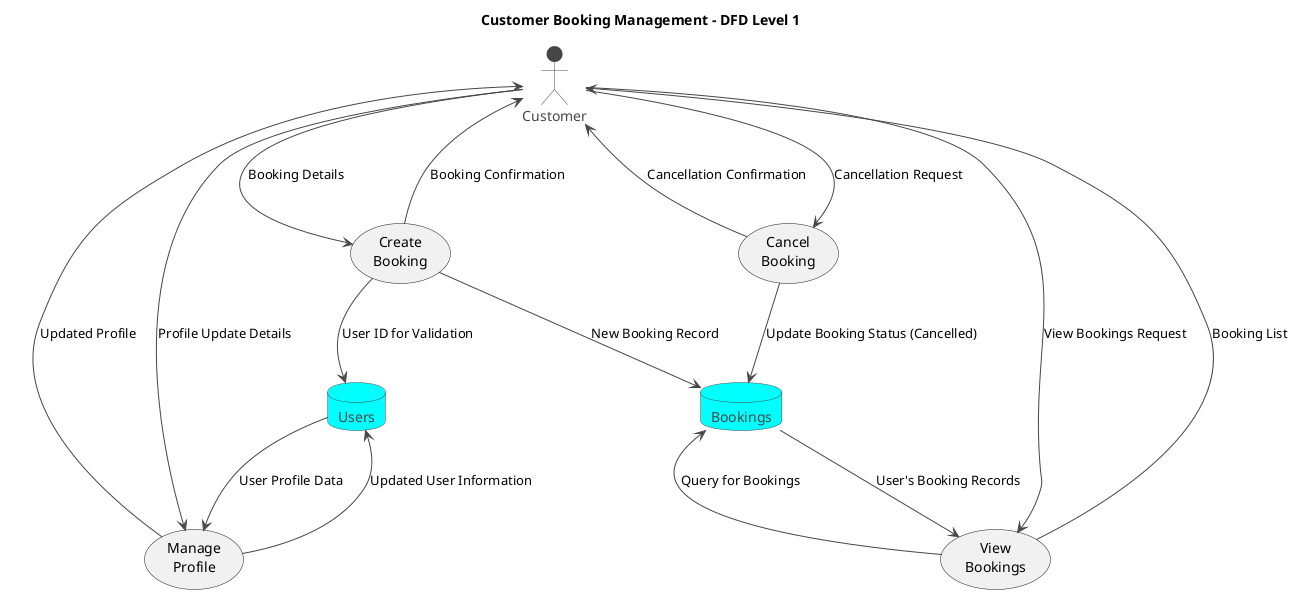 @startuml
!theme vibrant
' Layout Improvements
skinparam nodesep 80
skinparam ranksep 80

title Customer Booking Management - DFD Level 1

' Define Actors and Data Stores
actor Customer
database "Bookings" as BookingsDB
database "Users" as UsersDB

' Define Processes
usecase "Create\nBooking" as P1
usecase "View\nBookings" as P2
usecase "Cancel\nBooking" as P3
usecase "Manage\nProfile" as P4

' --- Data Flows from Customer ---
Customer --> P1 : Booking Details
Customer --> P2 : View Bookings Request
Customer --> P3 : Cancellation Request
Customer --> P4 : Profile Update Details

' --- Data Flows to Customer ---
P1 --> Customer : Booking Confirmation
P2 --> Customer : Booking List
P3 --> Customer : Cancellation Confirmation
P4 --> Customer : Updated Profile

' --- Data Flows to/from Data Stores ---
P1 --> BookingsDB : New Booking Record
P1 --> UsersDB : User ID for Validation

P2 --> BookingsDB : Query for Bookings
BookingsDB --> P2 : User's Booking Records

P3 --> BookingsDB : Update Booking Status (Cancelled)

P4 --> UsersDB : Updated User Information
UsersDB --> P4 : User Profile Data

@enduml